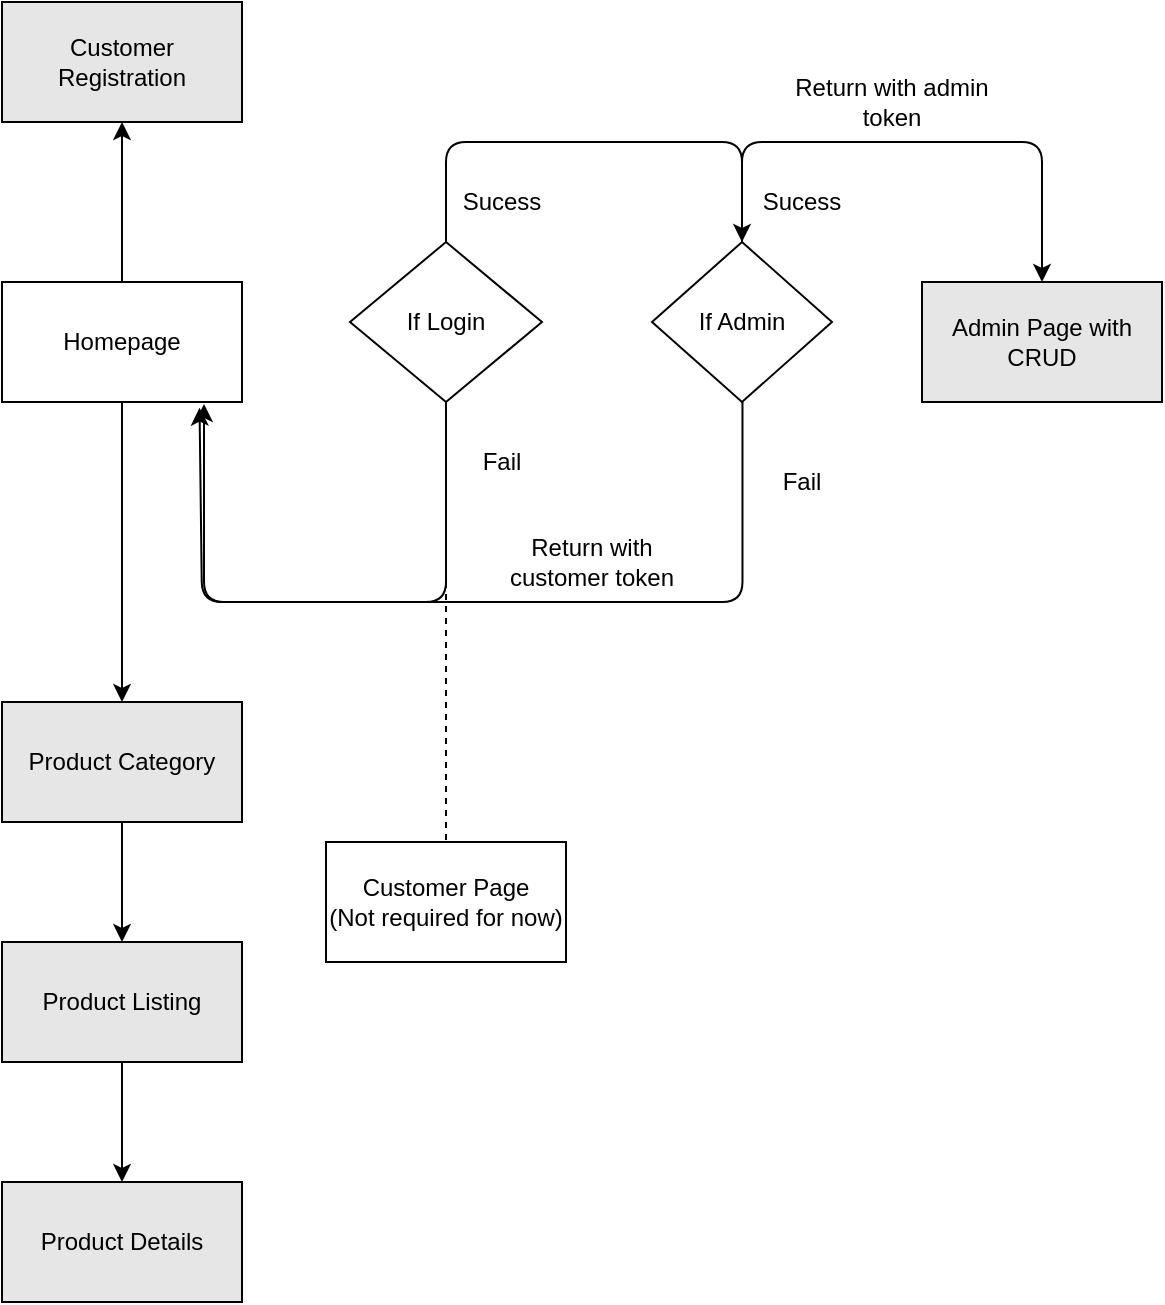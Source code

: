 <mxfile version="13.1.1" type="device"><diagram id="C5RBs43oDa-KdzZeNtuy" name="Page-1"><mxGraphModel dx="1826" dy="783" grid="1" gridSize="10" guides="1" tooltips="1" connect="1" arrows="1" fold="1" page="1" pageScale="1" pageWidth="827" pageHeight="1169" math="0" shadow="0"><root><mxCell id="WIyWlLk6GJQsqaUBKTNV-0"/><mxCell id="WIyWlLk6GJQsqaUBKTNV-1" parent="WIyWlLk6GJQsqaUBKTNV-0"/><mxCell id="ZnZ1O74LB06G_JiEaWyR-0" value="Homepage" style="rounded=0;whiteSpace=wrap;html=1;" vertex="1" parent="WIyWlLk6GJQsqaUBKTNV-1"><mxGeometry x="200" y="190" width="120" height="60" as="geometry"/></mxCell><mxCell id="ZnZ1O74LB06G_JiEaWyR-2" value="If Login&lt;br&gt;" style="rhombus;whiteSpace=wrap;html=1;" vertex="1" parent="WIyWlLk6GJQsqaUBKTNV-1"><mxGeometry x="374" y="170" width="96" height="80" as="geometry"/></mxCell><mxCell id="ZnZ1O74LB06G_JiEaWyR-5" value="" style="endArrow=classic;html=1;entryX=0.823;entryY=1.047;entryDx=0;entryDy=0;exitX=0.5;exitY=1;exitDx=0;exitDy=0;entryPerimeter=0;" edge="1" parent="WIyWlLk6GJQsqaUBKTNV-1" source="ZnZ1O74LB06G_JiEaWyR-2" target="ZnZ1O74LB06G_JiEaWyR-0"><mxGeometry width="50" height="50" relative="1" as="geometry"><mxPoint x="260" y="360" as="sourcePoint"/><mxPoint x="370" y="300" as="targetPoint"/><Array as="points"><mxPoint x="422" y="350"/><mxPoint x="300" y="350"/></Array></mxGeometry></mxCell><mxCell id="ZnZ1O74LB06G_JiEaWyR-6" value="Fail" style="text;html=1;strokeColor=none;fillColor=none;align=center;verticalAlign=middle;whiteSpace=wrap;rounded=0;" vertex="1" parent="WIyWlLk6GJQsqaUBKTNV-1"><mxGeometry x="430" y="270" width="40" height="20" as="geometry"/></mxCell><mxCell id="ZnZ1O74LB06G_JiEaWyR-7" value="" style="endArrow=classic;html=1;exitX=0.5;exitY=0;exitDx=0;exitDy=0;" edge="1" parent="WIyWlLk6GJQsqaUBKTNV-1" source="ZnZ1O74LB06G_JiEaWyR-2"><mxGeometry width="50" height="50" relative="1" as="geometry"><mxPoint x="320" y="330" as="sourcePoint"/><mxPoint x="570" y="170" as="targetPoint"/><Array as="points"><mxPoint x="422" y="120"/><mxPoint x="570" y="120"/></Array></mxGeometry></mxCell><mxCell id="ZnZ1O74LB06G_JiEaWyR-8" value="Sucess" style="text;html=1;strokeColor=none;fillColor=none;align=center;verticalAlign=middle;whiteSpace=wrap;rounded=0;" vertex="1" parent="WIyWlLk6GJQsqaUBKTNV-1"><mxGeometry x="430" y="140" width="40" height="20" as="geometry"/></mxCell><mxCell id="ZnZ1O74LB06G_JiEaWyR-9" value="Return with admin token" style="text;html=1;strokeColor=none;fillColor=none;align=center;verticalAlign=middle;whiteSpace=wrap;rounded=0;" vertex="1" parent="WIyWlLk6GJQsqaUBKTNV-1"><mxGeometry x="590" y="90" width="110" height="20" as="geometry"/></mxCell><mxCell id="ZnZ1O74LB06G_JiEaWyR-10" value="Product Category&lt;br&gt;" style="rounded=0;whiteSpace=wrap;html=1;fillColor=#E6E6E6;" vertex="1" parent="WIyWlLk6GJQsqaUBKTNV-1"><mxGeometry x="200" y="400" width="120" height="60" as="geometry"/></mxCell><mxCell id="ZnZ1O74LB06G_JiEaWyR-12" value="" style="endArrow=classic;html=1;exitX=0.5;exitY=1;exitDx=0;exitDy=0;entryX=0.5;entryY=0;entryDx=0;entryDy=0;" edge="1" parent="WIyWlLk6GJQsqaUBKTNV-1" source="ZnZ1O74LB06G_JiEaWyR-0" target="ZnZ1O74LB06G_JiEaWyR-10"><mxGeometry width="50" height="50" relative="1" as="geometry"><mxPoint x="280" y="330" as="sourcePoint"/><mxPoint x="330" y="280" as="targetPoint"/></mxGeometry></mxCell><mxCell id="ZnZ1O74LB06G_JiEaWyR-13" value="Product Listing" style="rounded=0;whiteSpace=wrap;html=1;fillColor=#E6E6E6;" vertex="1" parent="WIyWlLk6GJQsqaUBKTNV-1"><mxGeometry x="200" y="520" width="120" height="60" as="geometry"/></mxCell><mxCell id="ZnZ1O74LB06G_JiEaWyR-14" value="Admin Page with CRUD" style="rounded=0;whiteSpace=wrap;html=1;fillColor=#E6E6E6;" vertex="1" parent="WIyWlLk6GJQsqaUBKTNV-1"><mxGeometry x="660" y="190" width="120" height="60" as="geometry"/></mxCell><mxCell id="ZnZ1O74LB06G_JiEaWyR-15" value="Product Details&lt;br&gt;" style="rounded=0;whiteSpace=wrap;html=1;fillColor=#E6E6E6;" vertex="1" parent="WIyWlLk6GJQsqaUBKTNV-1"><mxGeometry x="200" y="640" width="120" height="60" as="geometry"/></mxCell><mxCell id="ZnZ1O74LB06G_JiEaWyR-16" value="" style="endArrow=classic;html=1;entryX=0.5;entryY=0;entryDx=0;entryDy=0;exitX=0.5;exitY=1;exitDx=0;exitDy=0;" edge="1" parent="WIyWlLk6GJQsqaUBKTNV-1" source="ZnZ1O74LB06G_JiEaWyR-10" target="ZnZ1O74LB06G_JiEaWyR-13"><mxGeometry width="50" height="50" relative="1" as="geometry"><mxPoint x="320" y="530" as="sourcePoint"/><mxPoint x="370" y="480" as="targetPoint"/></mxGeometry></mxCell><mxCell id="ZnZ1O74LB06G_JiEaWyR-17" value="" style="endArrow=classic;html=1;entryX=0.5;entryY=0;entryDx=0;entryDy=0;exitX=0.5;exitY=1;exitDx=0;exitDy=0;" edge="1" parent="WIyWlLk6GJQsqaUBKTNV-1" source="ZnZ1O74LB06G_JiEaWyR-13" target="ZnZ1O74LB06G_JiEaWyR-15"><mxGeometry width="50" height="50" relative="1" as="geometry"><mxPoint x="320" y="530" as="sourcePoint"/><mxPoint x="370" y="480" as="targetPoint"/></mxGeometry></mxCell><mxCell id="ZnZ1O74LB06G_JiEaWyR-18" value="Customer Registration" style="rounded=0;whiteSpace=wrap;html=1;fillColor=#E6E6E6;" vertex="1" parent="WIyWlLk6GJQsqaUBKTNV-1"><mxGeometry x="200" y="50" width="120" height="60" as="geometry"/></mxCell><mxCell id="ZnZ1O74LB06G_JiEaWyR-19" value="" style="endArrow=classic;html=1;entryX=0.5;entryY=1;entryDx=0;entryDy=0;exitX=0.5;exitY=0;exitDx=0;exitDy=0;" edge="1" parent="WIyWlLk6GJQsqaUBKTNV-1" source="ZnZ1O74LB06G_JiEaWyR-0" target="ZnZ1O74LB06G_JiEaWyR-18"><mxGeometry width="50" height="50" relative="1" as="geometry"><mxPoint x="320" y="330" as="sourcePoint"/><mxPoint x="370" y="280" as="targetPoint"/></mxGeometry></mxCell><mxCell id="ZnZ1O74LB06G_JiEaWyR-20" value="If Admin" style="rhombus;whiteSpace=wrap;html=1;" vertex="1" parent="WIyWlLk6GJQsqaUBKTNV-1"><mxGeometry x="525" y="170" width="90" height="80" as="geometry"/></mxCell><mxCell id="ZnZ1O74LB06G_JiEaWyR-22" value="" style="endArrow=classic;html=1;exitX=0.5;exitY=0;exitDx=0;exitDy=0;entryX=0.5;entryY=0;entryDx=0;entryDy=0;" edge="1" parent="WIyWlLk6GJQsqaUBKTNV-1" source="ZnZ1O74LB06G_JiEaWyR-20" target="ZnZ1O74LB06G_JiEaWyR-14"><mxGeometry width="50" height="50" relative="1" as="geometry"><mxPoint x="550" y="330" as="sourcePoint"/><mxPoint x="570" y="120" as="targetPoint"/><Array as="points"><mxPoint x="570" y="120"/><mxPoint x="720" y="120"/></Array></mxGeometry></mxCell><mxCell id="ZnZ1O74LB06G_JiEaWyR-23" value="Sucess" style="text;html=1;strokeColor=none;fillColor=none;align=center;verticalAlign=middle;whiteSpace=wrap;rounded=0;" vertex="1" parent="WIyWlLk6GJQsqaUBKTNV-1"><mxGeometry x="580" y="140" width="40" height="20" as="geometry"/></mxCell><mxCell id="ZnZ1O74LB06G_JiEaWyR-24" value="" style="endArrow=classic;html=1;exitX=0.5;exitY=1;exitDx=0;exitDy=0;" edge="1" parent="WIyWlLk6GJQsqaUBKTNV-1"><mxGeometry width="50" height="50" relative="1" as="geometry"><mxPoint x="570.24" y="250" as="sourcePoint"/><mxPoint x="301" y="251" as="targetPoint"/><Array as="points"><mxPoint x="570.24" y="350"/><mxPoint x="301" y="350"/></Array></mxGeometry></mxCell><mxCell id="ZnZ1O74LB06G_JiEaWyR-25" value="Fail" style="text;html=1;strokeColor=none;fillColor=none;align=center;verticalAlign=middle;whiteSpace=wrap;rounded=0;" vertex="1" parent="WIyWlLk6GJQsqaUBKTNV-1"><mxGeometry x="580" y="280" width="40" height="20" as="geometry"/></mxCell><mxCell id="ZnZ1O74LB06G_JiEaWyR-26" value="Return with customer token" style="text;html=1;strokeColor=none;fillColor=none;align=center;verticalAlign=middle;whiteSpace=wrap;rounded=0;" vertex="1" parent="WIyWlLk6GJQsqaUBKTNV-1"><mxGeometry x="440" y="320" width="110" height="20" as="geometry"/></mxCell><mxCell id="ZnZ1O74LB06G_JiEaWyR-27" value="" style="endArrow=none;dashed=1;html=1;exitX=0.5;exitY=1;exitDx=0;exitDy=0;" edge="1" parent="WIyWlLk6GJQsqaUBKTNV-1" source="ZnZ1O74LB06G_JiEaWyR-2"><mxGeometry width="50" height="50" relative="1" as="geometry"><mxPoint x="430" y="330" as="sourcePoint"/><mxPoint x="422" y="490" as="targetPoint"/></mxGeometry></mxCell><mxCell id="ZnZ1O74LB06G_JiEaWyR-28" value="Customer Page&lt;br&gt;(Not required for now)&lt;br&gt;" style="rounded=0;whiteSpace=wrap;html=1;" vertex="1" parent="WIyWlLk6GJQsqaUBKTNV-1"><mxGeometry x="362" y="470" width="120" height="60" as="geometry"/></mxCell></root></mxGraphModel></diagram></mxfile>